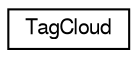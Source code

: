 digraph G
{
  edge [fontname="FreeSans",fontsize="10",labelfontname="FreeSans",labelfontsize="10"];
  node [fontname="FreeSans",fontsize="10",shape=record];
  rankdir="LR";
  Node1 [label="TagCloud",height=0.2,width=0.4,color="black", fillcolor="white", style="filled",URL="$classTagCloud.html"];
}
